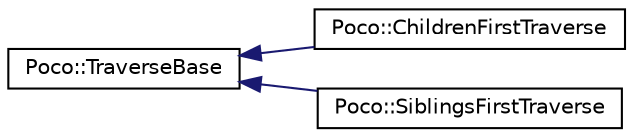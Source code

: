 digraph "Graphical Class Hierarchy"
{
 // LATEX_PDF_SIZE
  edge [fontname="Helvetica",fontsize="10",labelfontname="Helvetica",labelfontsize="10"];
  node [fontname="Helvetica",fontsize="10",shape=record];
  rankdir="LR";
  Node0 [label="Poco::TraverseBase",height=0.2,width=0.4,color="black", fillcolor="white", style="filled",URL="$classPoco_1_1TraverseBase.html",tooltip=" "];
  Node0 -> Node1 [dir="back",color="midnightblue",fontsize="10",style="solid",fontname="Helvetica"];
  Node1 [label="Poco::ChildrenFirstTraverse",height=0.2,width=0.4,color="black", fillcolor="white", style="filled",URL="$classPoco_1_1ChildrenFirstTraverse.html",tooltip=" "];
  Node0 -> Node2 [dir="back",color="midnightblue",fontsize="10",style="solid",fontname="Helvetica"];
  Node2 [label="Poco::SiblingsFirstTraverse",height=0.2,width=0.4,color="black", fillcolor="white", style="filled",URL="$classPoco_1_1SiblingsFirstTraverse.html",tooltip=" "];
}

